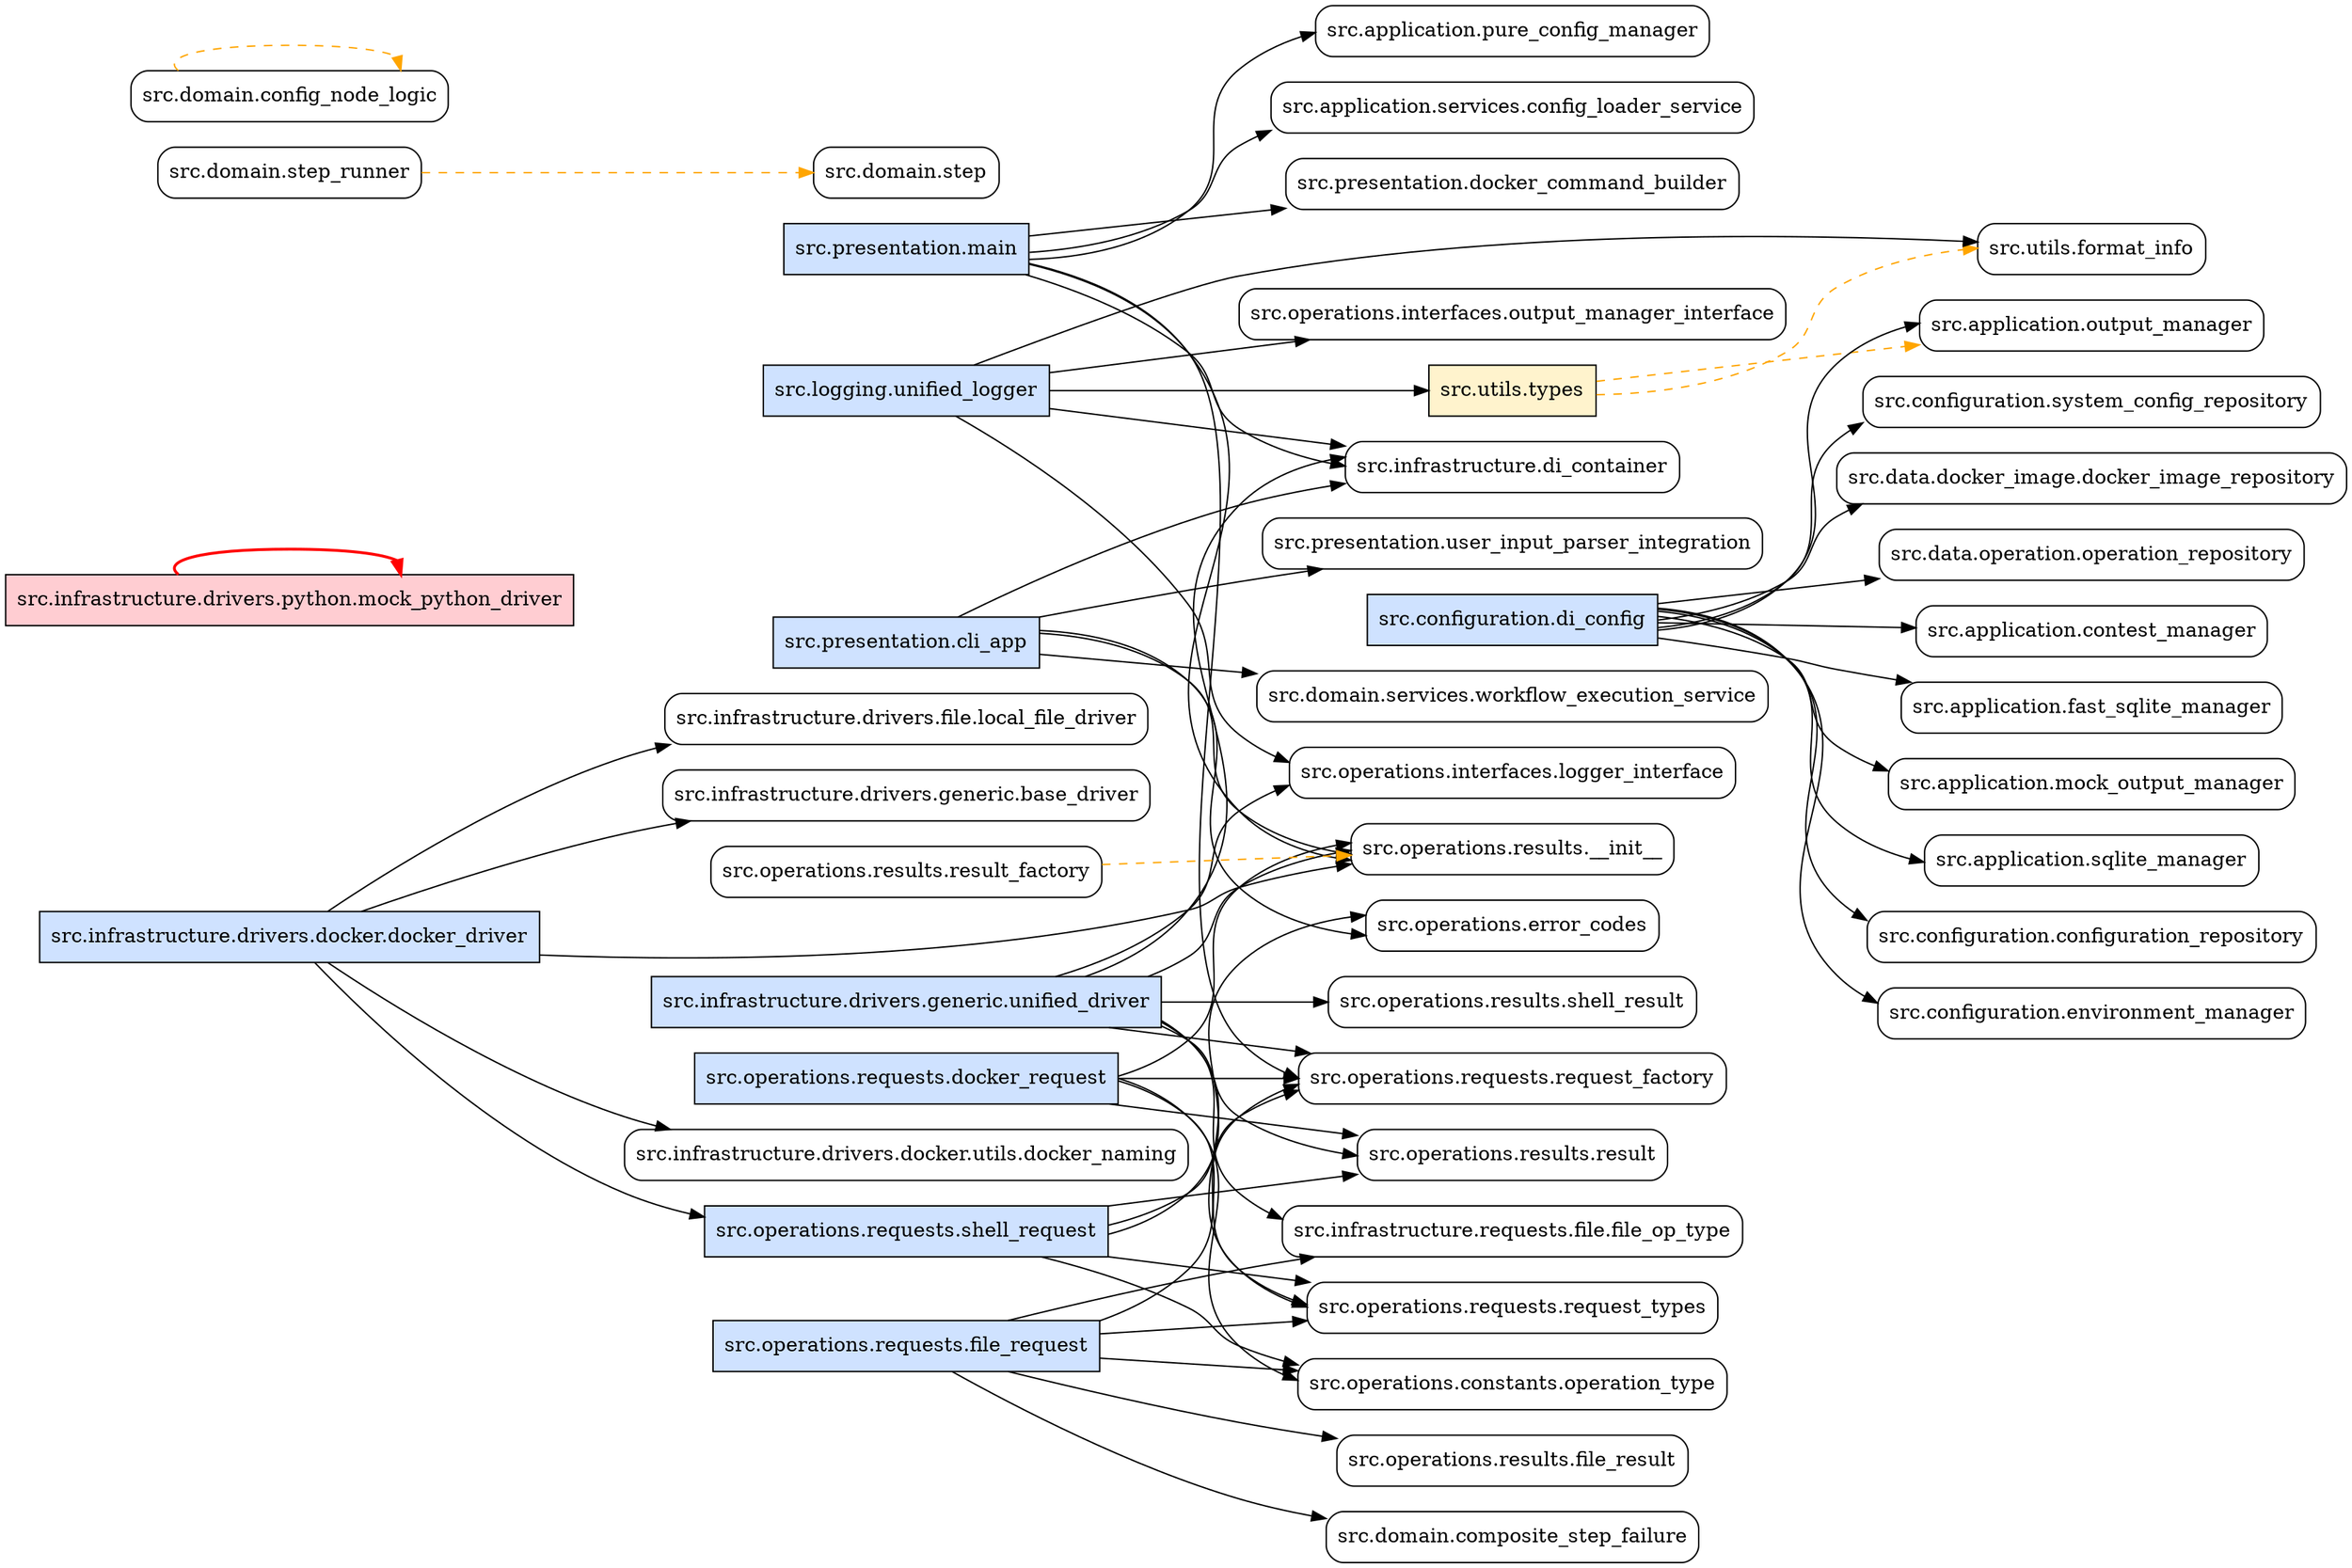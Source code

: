 digraph DependencyGraph {
  rankdir=LR;
  node [shape=box, style=rounded];
  
  "src.operations.requests.shell_request" [fillcolor="#cfe2ff", style=filled];
  "src.utils.types" [fillcolor="#fff3cd", style=filled];
  "src.presentation.cli_app" [fillcolor="#cfe2ff", style=filled];
  "src.configuration.di_config" [fillcolor="#cfe2ff", style=filled];
  "src.presentation.main" [fillcolor="#cfe2ff", style=filled];
  "src.infrastructure.drivers.python.mock_python_driver" [fillcolor="#ffcdd2", style=filled];
  "src.infrastructure.drivers.generic.unified_driver" [fillcolor="#cfe2ff", style=filled];
  "src.operations.requests.file_request" [fillcolor="#cfe2ff", style=filled];
  "src.logging.unified_logger" [fillcolor="#cfe2ff", style=filled];
  "src.operations.requests.docker_request" [fillcolor="#cfe2ff", style=filled];
  "src.infrastructure.drivers.docker.docker_driver" [fillcolor="#cfe2ff", style=filled];
  
  "src.presentation.main" -> "src.application.pure_config_manager";
  "src.presentation.main" -> "src.application.services.config_loader_service";
  "src.presentation.main" -> "src.infrastructure.di_container";
  "src.presentation.main" -> "src.operations.requests.request_factory";
  "src.presentation.main" -> "src.operations.results.__init__";
  "src.presentation.main" -> "src.presentation.docker_command_builder";
  "src.presentation.cli_app" -> "src.domain.services.workflow_execution_service";
  "src.presentation.cli_app" -> "src.infrastructure.di_container";
  "src.presentation.cli_app" -> "src.operations.error_codes";
  "src.presentation.cli_app" -> "src.operations.results.__init__";
  "src.presentation.cli_app" -> "src.presentation.user_input_parser_integration";
  "src.logging.unified_logger" -> "src.infrastructure.di_container";
  "src.logging.unified_logger" -> "src.operations.interfaces.logger_interface";
  "src.logging.unified_logger" -> "src.operations.interfaces.output_manager_interface";
  "src.logging.unified_logger" -> "src.utils.format_info";
  "src.logging.unified_logger" -> "src.utils.types";
  "src.configuration.di_config" -> "src.application.contest_manager";
  "src.configuration.di_config" -> "src.application.fast_sqlite_manager";
  "src.configuration.di_config" -> "src.application.mock_output_manager";
  "src.configuration.di_config" -> "src.application.output_manager";
  "src.configuration.di_config" -> "src.application.sqlite_manager";
  "src.configuration.di_config" -> "src.configuration.configuration_repository";
  "src.configuration.di_config" -> "src.configuration.environment_manager";
  "src.configuration.di_config" -> "src.configuration.system_config_repository";
  "src.configuration.di_config" -> "src.data.docker_image.docker_image_repository";
  "src.configuration.di_config" -> "src.data.operation.operation_repository";
  "src.infrastructure.drivers.docker.docker_driver" -> "src.infrastructure.drivers.docker.utils.docker_naming";
  "src.infrastructure.drivers.docker.docker_driver" -> "src.infrastructure.drivers.file.local_file_driver";
  "src.infrastructure.drivers.docker.docker_driver" -> "src.infrastructure.drivers.generic.base_driver";
  "src.infrastructure.drivers.docker.docker_driver" -> "src.operations.requests.shell_request";
  "src.infrastructure.drivers.docker.docker_driver" -> "src.operations.results.__init__";
  "src.infrastructure.drivers.generic.unified_driver" -> "src.infrastructure.di_container";
  "src.infrastructure.drivers.generic.unified_driver" -> "src.infrastructure.requests.file.file_op_type";
  "src.infrastructure.drivers.generic.unified_driver" -> "src.operations.interfaces.logger_interface";
  "src.infrastructure.drivers.generic.unified_driver" -> "src.operations.requests.request_factory";
  "src.infrastructure.drivers.generic.unified_driver" -> "src.operations.requests.request_types";
  "src.infrastructure.drivers.generic.unified_driver" -> "src.operations.results.__init__";
  "src.infrastructure.drivers.generic.unified_driver" -> "src.operations.results.result";
  "src.infrastructure.drivers.generic.unified_driver" -> "src.operations.results.shell_result";
  "src.operations.requests.shell_request" -> "src.operations.constants.operation_type";
  "src.operations.requests.shell_request" -> "src.operations.error_codes";
  "src.operations.requests.shell_request" -> "src.operations.requests.request_factory";
  "src.operations.requests.shell_request" -> "src.operations.requests.request_types";
  "src.operations.requests.shell_request" -> "src.operations.results.result";
  "src.operations.requests.docker_request" -> "src.operations.constants.operation_type";
  "src.operations.requests.docker_request" -> "src.operations.requests.request_factory";
  "src.operations.requests.docker_request" -> "src.operations.requests.request_types";
  "src.operations.requests.docker_request" -> "src.operations.results.__init__";
  "src.operations.requests.docker_request" -> "src.operations.results.result";
  "src.operations.requests.file_request" -> "src.domain.composite_step_failure";
  "src.operations.requests.file_request" -> "src.infrastructure.requests.file.file_op_type";
  "src.operations.requests.file_request" -> "src.operations.constants.operation_type";
  "src.operations.requests.file_request" -> "src.operations.requests.request_factory";
  "src.operations.requests.file_request" -> "src.operations.requests.request_types";
  "src.operations.requests.file_request" -> "src.operations.results.file_result";
  
  // Circular dependencies
  edge [color=red, style=bold];
  "src.infrastructure.drivers.python.mock_python_driver" -> "src.infrastructure.drivers.python.mock_python_driver" [color=red];
  
  // TYPE_CHECKING dependencies
  edge [color=orange, style=dashed];
  "src.domain.step_runner" -> "src.domain.step" [color=orange, style=dashed];
  "src.domain.config_node_logic" -> "src.domain.config_node_logic" [color=orange, style=dashed];
  "src.utils.types" -> "src.application.output_manager" [color=orange, style=dashed];
  "src.utils.types" -> "src.utils.format_info" [color=orange, style=dashed];
  "src.operations.results.result_factory" -> "src.operations.results.__init__" [color=orange, style=dashed];
}